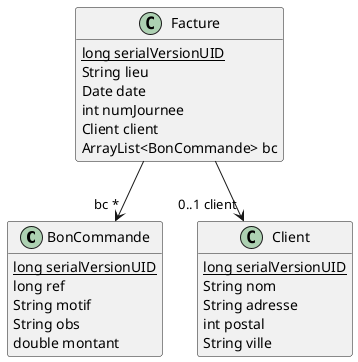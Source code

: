 @startuml
hide methods
  class BonCommande {
  	{static} long serialVersionUID
  	long ref
  	String motif
  	String obs
  	double montant
  }

  class Facture {
  	{static} long serialVersionUID
  	String lieu
  	Date date
  	int numJournee
    Client client
  	ArrayList<BonCommande> bc
  }

  class Client {
  	{static} long serialVersionUID
  	String nom
  	String adresse
  	int postal
  	String ville
  }

  Facture --> "bc *" BonCommande
  Facture --> "0..1 client" Client
@enduml
